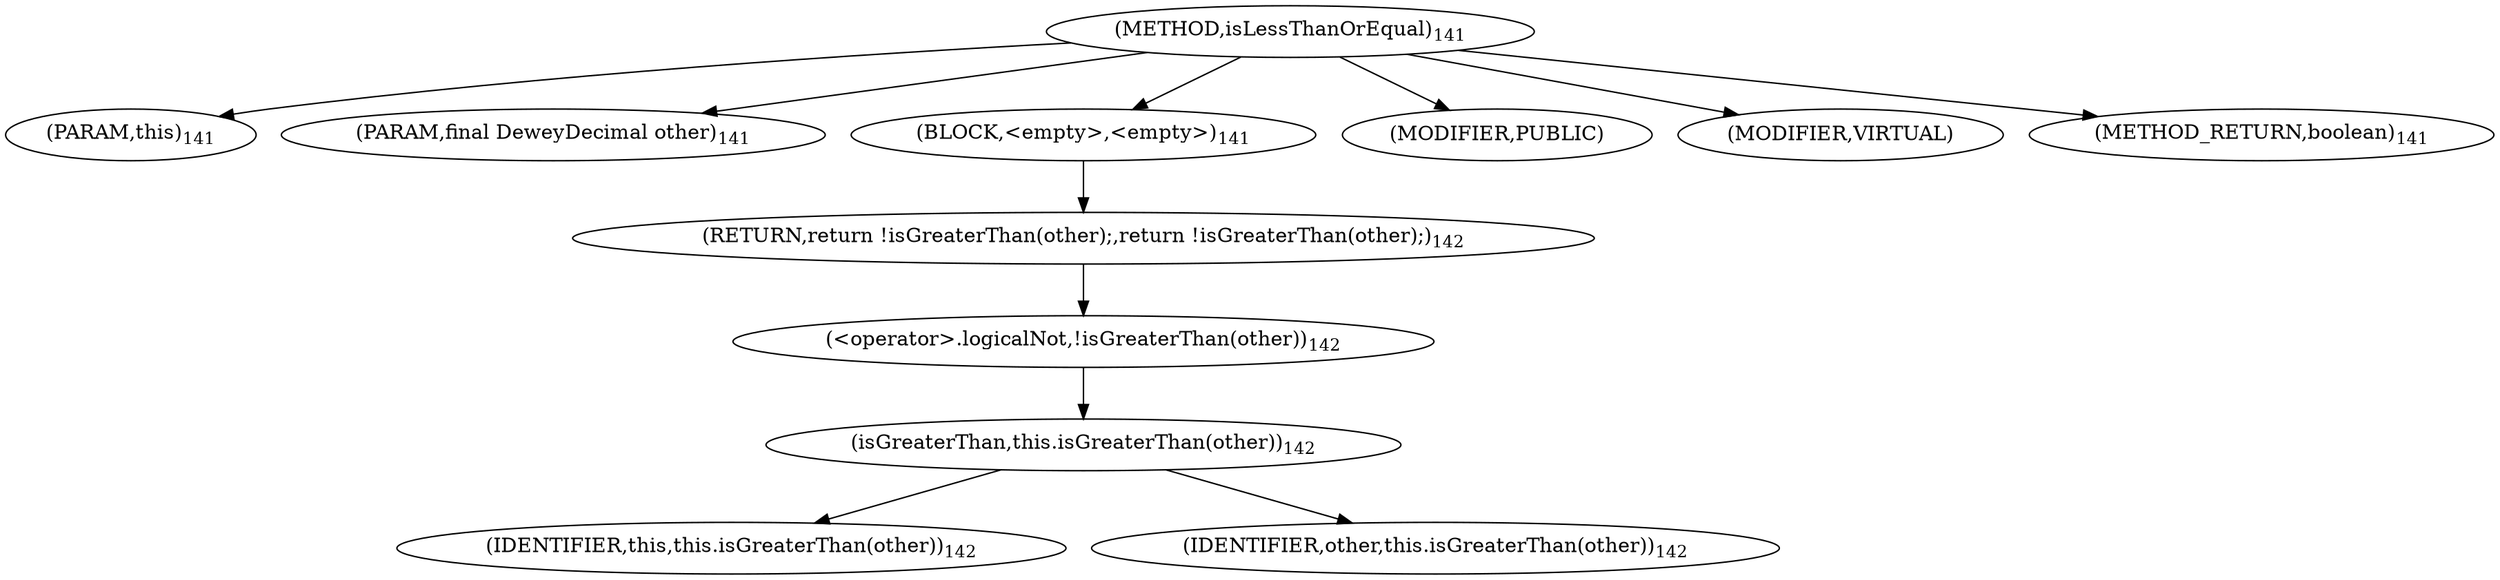 digraph "isLessThanOrEqual" {  
"274" [label = <(METHOD,isLessThanOrEqual)<SUB>141</SUB>> ]
"11" [label = <(PARAM,this)<SUB>141</SUB>> ]
"275" [label = <(PARAM,final DeweyDecimal other)<SUB>141</SUB>> ]
"276" [label = <(BLOCK,&lt;empty&gt;,&lt;empty&gt;)<SUB>141</SUB>> ]
"277" [label = <(RETURN,return !isGreaterThan(other);,return !isGreaterThan(other);)<SUB>142</SUB>> ]
"278" [label = <(&lt;operator&gt;.logicalNot,!isGreaterThan(other))<SUB>142</SUB>> ]
"279" [label = <(isGreaterThan,this.isGreaterThan(other))<SUB>142</SUB>> ]
"10" [label = <(IDENTIFIER,this,this.isGreaterThan(other))<SUB>142</SUB>> ]
"280" [label = <(IDENTIFIER,other,this.isGreaterThan(other))<SUB>142</SUB>> ]
"281" [label = <(MODIFIER,PUBLIC)> ]
"282" [label = <(MODIFIER,VIRTUAL)> ]
"283" [label = <(METHOD_RETURN,boolean)<SUB>141</SUB>> ]
  "274" -> "11" 
  "274" -> "275" 
  "274" -> "276" 
  "274" -> "281" 
  "274" -> "282" 
  "274" -> "283" 
  "276" -> "277" 
  "277" -> "278" 
  "278" -> "279" 
  "279" -> "10" 
  "279" -> "280" 
}
